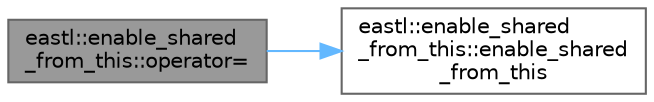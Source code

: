 digraph "eastl::enable_shared_from_this::operator="
{
 // LATEX_PDF_SIZE
  bgcolor="transparent";
  edge [fontname=Helvetica,fontsize=10,labelfontname=Helvetica,labelfontsize=10];
  node [fontname=Helvetica,fontsize=10,shape=box,height=0.2,width=0.4];
  rankdir="LR";
  Node1 [id="Node000001",label="eastl::enable_shared\l_from_this::operator=",height=0.2,width=0.4,color="gray40", fillcolor="grey60", style="filled", fontcolor="black",tooltip=" "];
  Node1 -> Node2 [id="edge2_Node000001_Node000002",color="steelblue1",style="solid",tooltip=" "];
  Node2 [id="Node000002",label="eastl::enable_shared\l_from_this::enable_shared\l_from_this",height=0.2,width=0.4,color="grey40", fillcolor="white", style="filled",URL="$classeastl_1_1enable__shared__from__this.html#a3acacfe7ba1d4ad1374b92350d47dbaf",tooltip=" "];
}
